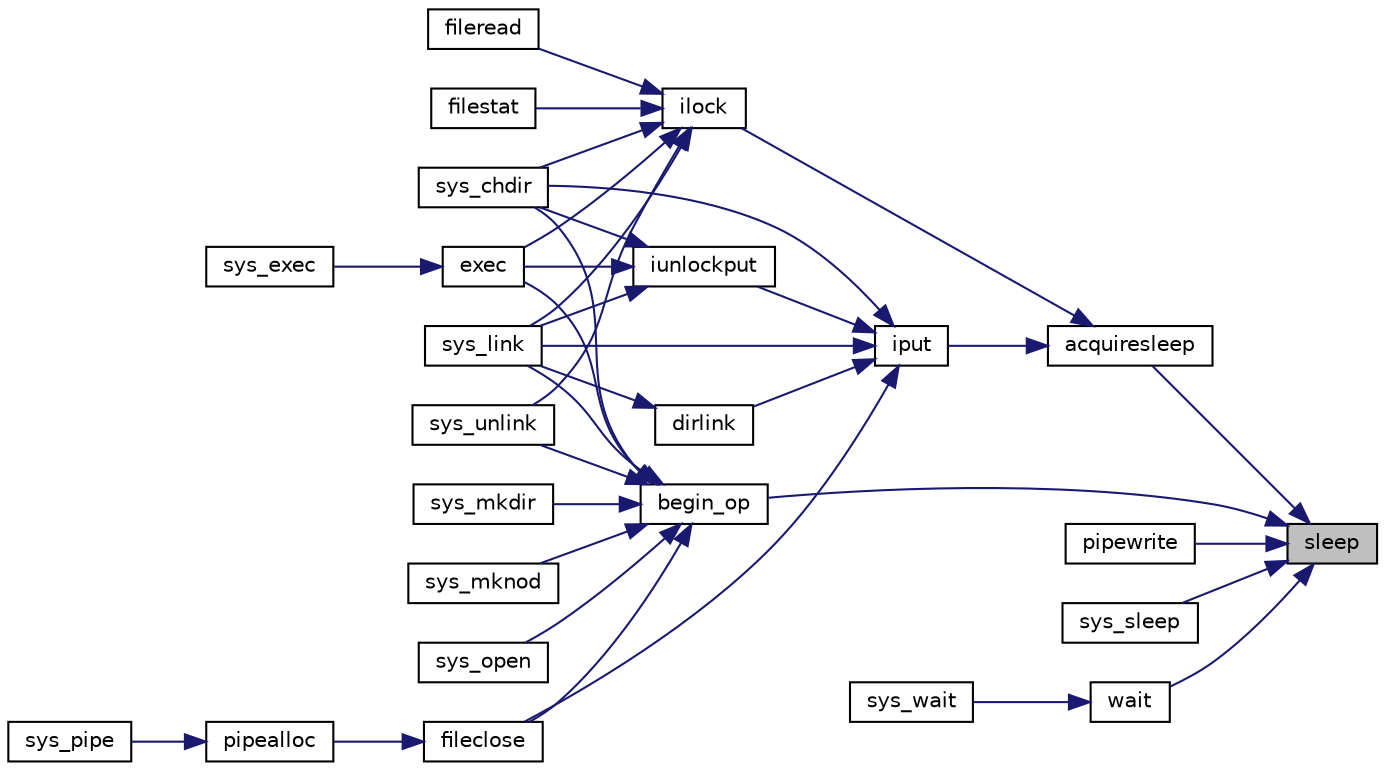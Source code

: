 digraph "sleep"
{
 // LATEX_PDF_SIZE
  edge [fontname="Helvetica",fontsize="10",labelfontname="Helvetica",labelfontsize="10"];
  node [fontname="Helvetica",fontsize="10",shape=record];
  rankdir="RL";
  Node1 [label="sleep",height=0.2,width=0.4,color="black", fillcolor="grey75", style="filled", fontcolor="black",tooltip=" "];
  Node1 -> Node2 [dir="back",color="midnightblue",fontsize="10",style="solid"];
  Node2 [label="acquiresleep",height=0.2,width=0.4,color="black", fillcolor="white", style="filled",URL="$d5/d64/defs_8h.html#aecd4639fe2f9aaad8e8cee2b5e0688c3",tooltip=" "];
  Node2 -> Node3 [dir="back",color="midnightblue",fontsize="10",style="solid"];
  Node3 [label="ilock",height=0.2,width=0.4,color="black", fillcolor="white", style="filled",URL="$d5/d64/defs_8h.html#a29a4d743d41fe659f74b0a57fdc25012",tooltip=" "];
  Node3 -> Node4 [dir="back",color="midnightblue",fontsize="10",style="solid"];
  Node4 [label="exec",height=0.2,width=0.4,color="black", fillcolor="white", style="filled",URL="$d5/d64/defs_8h.html#aa7b4aae4a12acd187e23396214aeca47",tooltip=" "];
  Node4 -> Node5 [dir="back",color="midnightblue",fontsize="10",style="solid"];
  Node5 [label="sys_exec",height=0.2,width=0.4,color="black", fillcolor="white", style="filled",URL="$db/dd8/syscall_8c.html#aeaa813ddeb6a5fac3c45714c7351c526",tooltip=" "];
  Node3 -> Node6 [dir="back",color="midnightblue",fontsize="10",style="solid"];
  Node6 [label="fileread",height=0.2,width=0.4,color="black", fillcolor="white", style="filled",URL="$d5/d64/defs_8h.html#a6bd1db179155944c9d1fbc89d8b7b162",tooltip=" "];
  Node3 -> Node7 [dir="back",color="midnightblue",fontsize="10",style="solid"];
  Node7 [label="filestat",height=0.2,width=0.4,color="black", fillcolor="white", style="filled",URL="$d5/d64/defs_8h.html#ac4979f97957194db01001985b1bfa84e",tooltip=" "];
  Node3 -> Node8 [dir="back",color="midnightblue",fontsize="10",style="solid"];
  Node8 [label="sys_chdir",height=0.2,width=0.4,color="black", fillcolor="white", style="filled",URL="$db/dd8/syscall_8c.html#ad1c5f8693cb35b9605fee09eebdda640",tooltip=" "];
  Node3 -> Node9 [dir="back",color="midnightblue",fontsize="10",style="solid"];
  Node9 [label="sys_link",height=0.2,width=0.4,color="black", fillcolor="white", style="filled",URL="$db/dd8/syscall_8c.html#a759600870314007ac558871239122fb7",tooltip=" "];
  Node3 -> Node10 [dir="back",color="midnightblue",fontsize="10",style="solid"];
  Node10 [label="sys_unlink",height=0.2,width=0.4,color="black", fillcolor="white", style="filled",URL="$db/dd8/syscall_8c.html#ae1e58ee11d41f643929520d8c1640da7",tooltip=" "];
  Node2 -> Node11 [dir="back",color="midnightblue",fontsize="10",style="solid"];
  Node11 [label="iput",height=0.2,width=0.4,color="black", fillcolor="white", style="filled",URL="$d5/d64/defs_8h.html#a29530a0afdfe924818d8c70b6724528d",tooltip=" "];
  Node11 -> Node12 [dir="back",color="midnightblue",fontsize="10",style="solid"];
  Node12 [label="dirlink",height=0.2,width=0.4,color="black", fillcolor="white", style="filled",URL="$d5/d64/defs_8h.html#ae4ccea0aa02557162963e597737f665a",tooltip=" "];
  Node12 -> Node9 [dir="back",color="midnightblue",fontsize="10",style="solid"];
  Node11 -> Node13 [dir="back",color="midnightblue",fontsize="10",style="solid"];
  Node13 [label="fileclose",height=0.2,width=0.4,color="black", fillcolor="white", style="filled",URL="$d5/d64/defs_8h.html#ac865ee0b2d70f753d61d1fefef9de0f6",tooltip=" "];
  Node13 -> Node14 [dir="back",color="midnightblue",fontsize="10",style="solid"];
  Node14 [label="pipealloc",height=0.2,width=0.4,color="black", fillcolor="white", style="filled",URL="$d5/d64/defs_8h.html#a3de41eab56ff42bea4d1ae78bbd1e472",tooltip=" "];
  Node14 -> Node15 [dir="back",color="midnightblue",fontsize="10",style="solid"];
  Node15 [label="sys_pipe",height=0.2,width=0.4,color="black", fillcolor="white", style="filled",URL="$db/dd8/syscall_8c.html#a9a70db941def46ec25939e6c2d30e399",tooltip=" "];
  Node11 -> Node16 [dir="back",color="midnightblue",fontsize="10",style="solid"];
  Node16 [label="iunlockput",height=0.2,width=0.4,color="black", fillcolor="white", style="filled",URL="$d5/d64/defs_8h.html#adff5bb5a1eeaf921853ec06479f8c49b",tooltip=" "];
  Node16 -> Node4 [dir="back",color="midnightblue",fontsize="10",style="solid"];
  Node16 -> Node8 [dir="back",color="midnightblue",fontsize="10",style="solid"];
  Node16 -> Node9 [dir="back",color="midnightblue",fontsize="10",style="solid"];
  Node11 -> Node8 [dir="back",color="midnightblue",fontsize="10",style="solid"];
  Node11 -> Node9 [dir="back",color="midnightblue",fontsize="10",style="solid"];
  Node1 -> Node17 [dir="back",color="midnightblue",fontsize="10",style="solid"];
  Node17 [label="begin_op",height=0.2,width=0.4,color="black", fillcolor="white", style="filled",URL="$d5/d64/defs_8h.html#a603ca98212e00d2ffdba7827ef0f1003",tooltip=" "];
  Node17 -> Node4 [dir="back",color="midnightblue",fontsize="10",style="solid"];
  Node17 -> Node13 [dir="back",color="midnightblue",fontsize="10",style="solid"];
  Node17 -> Node8 [dir="back",color="midnightblue",fontsize="10",style="solid"];
  Node17 -> Node9 [dir="back",color="midnightblue",fontsize="10",style="solid"];
  Node17 -> Node18 [dir="back",color="midnightblue",fontsize="10",style="solid"];
  Node18 [label="sys_mkdir",height=0.2,width=0.4,color="black", fillcolor="white", style="filled",URL="$db/dd8/syscall_8c.html#a057e5bce2de7a87ebfd2dc33967bca4a",tooltip=" "];
  Node17 -> Node19 [dir="back",color="midnightblue",fontsize="10",style="solid"];
  Node19 [label="sys_mknod",height=0.2,width=0.4,color="black", fillcolor="white", style="filled",URL="$db/dd8/syscall_8c.html#a25697aa3d828b5878d38170d724adb27",tooltip=" "];
  Node17 -> Node20 [dir="back",color="midnightblue",fontsize="10",style="solid"];
  Node20 [label="sys_open",height=0.2,width=0.4,color="black", fillcolor="white", style="filled",URL="$db/dd8/syscall_8c.html#a74e45efc661ca17c068bc283b3842e6d",tooltip=" "];
  Node17 -> Node10 [dir="back",color="midnightblue",fontsize="10",style="solid"];
  Node1 -> Node21 [dir="back",color="midnightblue",fontsize="10",style="solid"];
  Node21 [label="pipewrite",height=0.2,width=0.4,color="black", fillcolor="white", style="filled",URL="$d5/d64/defs_8h.html#ae63b0db4ca2cbb2025b89d977c6535b1",tooltip=" "];
  Node1 -> Node22 [dir="back",color="midnightblue",fontsize="10",style="solid"];
  Node22 [label="sys_sleep",height=0.2,width=0.4,color="black", fillcolor="white", style="filled",URL="$db/dd8/syscall_8c.html#a59778ec9bfa6b6f2100b43fbba000573",tooltip=" "];
  Node1 -> Node23 [dir="back",color="midnightblue",fontsize="10",style="solid"];
  Node23 [label="wait",height=0.2,width=0.4,color="black", fillcolor="white", style="filled",URL="$d5/d64/defs_8h.html#af6f31822f7e737b4e414bdac1ccb59a4",tooltip=" "];
  Node23 -> Node24 [dir="back",color="midnightblue",fontsize="10",style="solid"];
  Node24 [label="sys_wait",height=0.2,width=0.4,color="black", fillcolor="white", style="filled",URL="$db/dd8/syscall_8c.html#ad202e06addda05ba6fe60f05d3f61913",tooltip=" "];
}
